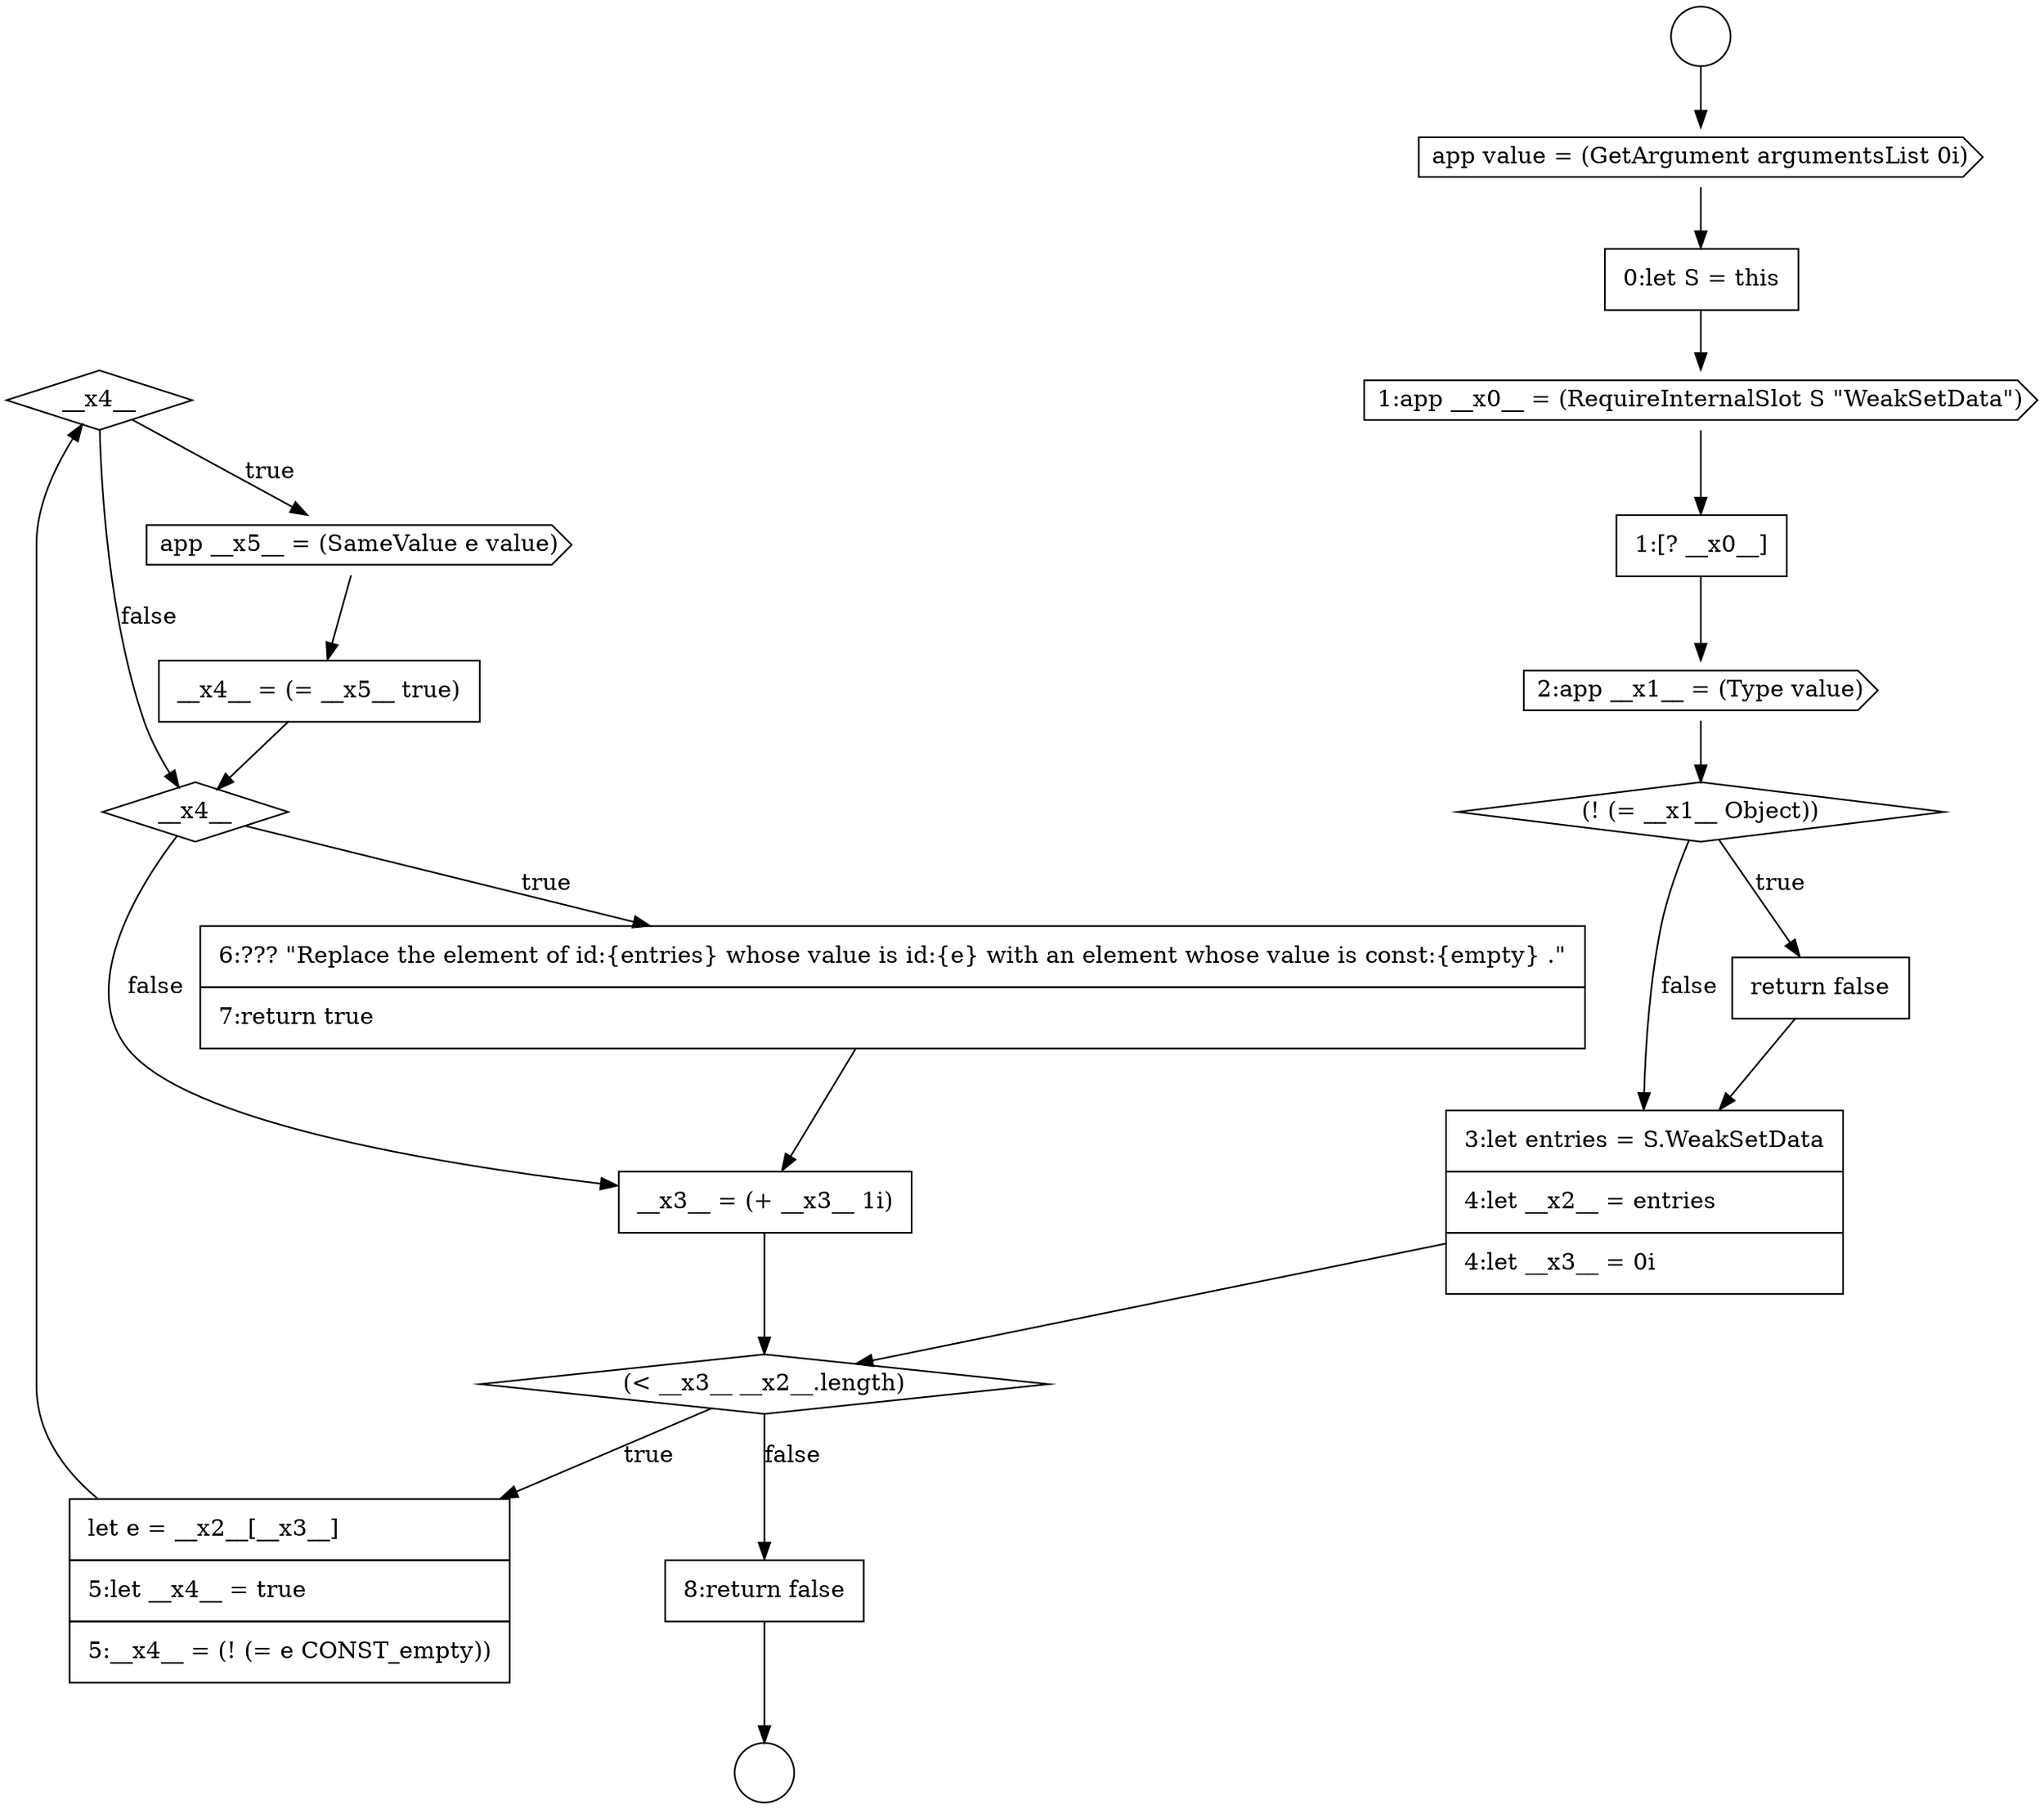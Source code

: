 digraph {
  node17437 [shape=diamond, label=<<font color="black">__x4__</font>> color="black" fillcolor="white" style=filled]
  node17432 [shape=diamond, label=<<font color="black">(! (= __x1__ Object))</font>> color="black" fillcolor="white" style=filled]
  node17440 [shape=diamond, label=<<font color="black">__x4__</font>> color="black" fillcolor="white" style=filled]
  node17429 [shape=cds, label=<<font color="black">1:app __x0__ = (RequireInternalSlot S &quot;WeakSetData&quot;)</font>> color="black" fillcolor="white" style=filled]
  node17426 [shape=circle label=" " color="black" fillcolor="white" style=filled]
  node17436 [shape=none, margin=0, label=<<font color="black">
    <table border="0" cellborder="1" cellspacing="0" cellpadding="10">
      <tr><td align="left">let e = __x2__[__x3__]</td></tr>
      <tr><td align="left">5:let __x4__ = true</td></tr>
      <tr><td align="left">5:__x4__ = (! (= e CONST_empty))</td></tr>
    </table>
  </font>> color="black" fillcolor="white" style=filled]
  node17439 [shape=none, margin=0, label=<<font color="black">
    <table border="0" cellborder="1" cellspacing="0" cellpadding="10">
      <tr><td align="left">__x4__ = (= __x5__ true)</td></tr>
    </table>
  </font>> color="black" fillcolor="white" style=filled]
  node17430 [shape=none, margin=0, label=<<font color="black">
    <table border="0" cellborder="1" cellspacing="0" cellpadding="10">
      <tr><td align="left">1:[? __x0__]</td></tr>
    </table>
  </font>> color="black" fillcolor="white" style=filled]
  node17435 [shape=diamond, label=<<font color="black">(&lt; __x3__ __x2__.length)</font>> color="black" fillcolor="white" style=filled]
  node17438 [shape=cds, label=<<font color="black">app __x5__ = (SameValue e value)</font>> color="black" fillcolor="white" style=filled]
  node17431 [shape=cds, label=<<font color="black">2:app __x1__ = (Type value)</font>> color="black" fillcolor="white" style=filled]
  node17443 [shape=none, margin=0, label=<<font color="black">
    <table border="0" cellborder="1" cellspacing="0" cellpadding="10">
      <tr><td align="left">8:return false</td></tr>
    </table>
  </font>> color="black" fillcolor="white" style=filled]
  node17441 [shape=none, margin=0, label=<<font color="black">
    <table border="0" cellborder="1" cellspacing="0" cellpadding="10">
      <tr><td align="left">6:??? &quot;Replace the element of id:{entries} whose value is id:{e} with an element whose value is const:{empty} .&quot;</td></tr>
      <tr><td align="left">7:return true</td></tr>
    </table>
  </font>> color="black" fillcolor="white" style=filled]
  node17433 [shape=none, margin=0, label=<<font color="black">
    <table border="0" cellborder="1" cellspacing="0" cellpadding="10">
      <tr><td align="left">return false</td></tr>
    </table>
  </font>> color="black" fillcolor="white" style=filled]
  node17428 [shape=none, margin=0, label=<<font color="black">
    <table border="0" cellborder="1" cellspacing="0" cellpadding="10">
      <tr><td align="left">0:let S = this</td></tr>
    </table>
  </font>> color="black" fillcolor="white" style=filled]
  node17425 [shape=circle label=" " color="black" fillcolor="white" style=filled]
  node17442 [shape=none, margin=0, label=<<font color="black">
    <table border="0" cellborder="1" cellspacing="0" cellpadding="10">
      <tr><td align="left">__x3__ = (+ __x3__ 1i)</td></tr>
    </table>
  </font>> color="black" fillcolor="white" style=filled]
  node17427 [shape=cds, label=<<font color="black">app value = (GetArgument argumentsList 0i)</font>> color="black" fillcolor="white" style=filled]
  node17434 [shape=none, margin=0, label=<<font color="black">
    <table border="0" cellborder="1" cellspacing="0" cellpadding="10">
      <tr><td align="left">3:let entries = S.WeakSetData</td></tr>
      <tr><td align="left">4:let __x2__ = entries</td></tr>
      <tr><td align="left">4:let __x3__ = 0i</td></tr>
    </table>
  </font>> color="black" fillcolor="white" style=filled]
  node17435 -> node17436 [label=<<font color="black">true</font>> color="black"]
  node17435 -> node17443 [label=<<font color="black">false</font>> color="black"]
  node17436 -> node17437 [ color="black"]
  node17437 -> node17438 [label=<<font color="black">true</font>> color="black"]
  node17437 -> node17440 [label=<<font color="black">false</font>> color="black"]
  node17438 -> node17439 [ color="black"]
  node17429 -> node17430 [ color="black"]
  node17427 -> node17428 [ color="black"]
  node17442 -> node17435 [ color="black"]
  node17430 -> node17431 [ color="black"]
  node17434 -> node17435 [ color="black"]
  node17431 -> node17432 [ color="black"]
  node17425 -> node17427 [ color="black"]
  node17440 -> node17441 [label=<<font color="black">true</font>> color="black"]
  node17440 -> node17442 [label=<<font color="black">false</font>> color="black"]
  node17433 -> node17434 [ color="black"]
  node17428 -> node17429 [ color="black"]
  node17432 -> node17433 [label=<<font color="black">true</font>> color="black"]
  node17432 -> node17434 [label=<<font color="black">false</font>> color="black"]
  node17441 -> node17442 [ color="black"]
  node17439 -> node17440 [ color="black"]
  node17443 -> node17426 [ color="black"]
}
